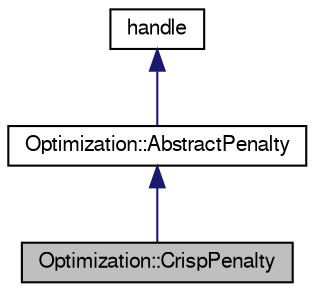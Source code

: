 digraph "Optimization::CrispPenalty"
{
  bgcolor="transparent";
  edge [fontname="FreeSans",fontsize="10",labelfontname="FreeSans",labelfontsize="10"];
  node [fontname="FreeSans",fontsize="10",shape=record];
  Node1 [label="Optimization::CrispPenalty",height=0.2,width=0.4,color="black", fillcolor="grey75", style="filled" fontcolor="black"];
  Node2 -> Node1 [dir="back",color="midnightblue",fontsize="10",style="solid",fontname="FreeSans"];
  Node2 [label="Optimization::AbstractPenalty",height=0.2,width=0.4,color="black",URL="$class_optimization_1_1_abstract_penalty.html"];
  Node3 -> Node2 [dir="back",color="midnightblue",fontsize="10",style="solid",fontname="FreeSans"];
  Node3 [label="handle",height=0.2,width=0.4,color="black",URL="$classhandle.html",tooltip="Matlab&#39;s base handle class (documentation generation substitute) "];
}
